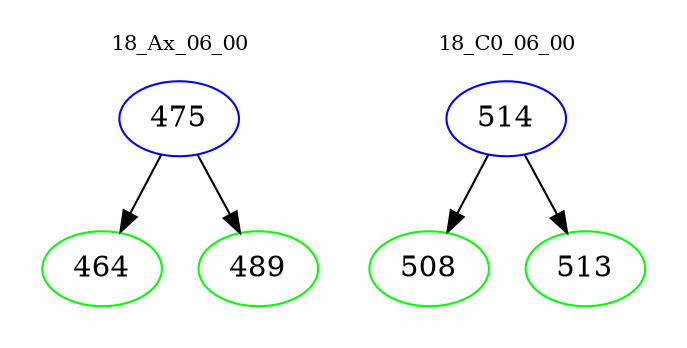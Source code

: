 digraph{
subgraph cluster_0 {
color = white
label = "18_Ax_06_00";
fontsize=10;
T0_475 [label="475", color="blue"]
T0_475 -> T0_464 [color="black"]
T0_464 [label="464", color="green"]
T0_475 -> T0_489 [color="black"]
T0_489 [label="489", color="green"]
}
subgraph cluster_1 {
color = white
label = "18_C0_06_00";
fontsize=10;
T1_514 [label="514", color="blue"]
T1_514 -> T1_508 [color="black"]
T1_508 [label="508", color="green"]
T1_514 -> T1_513 [color="black"]
T1_513 [label="513", color="green"]
}
}
